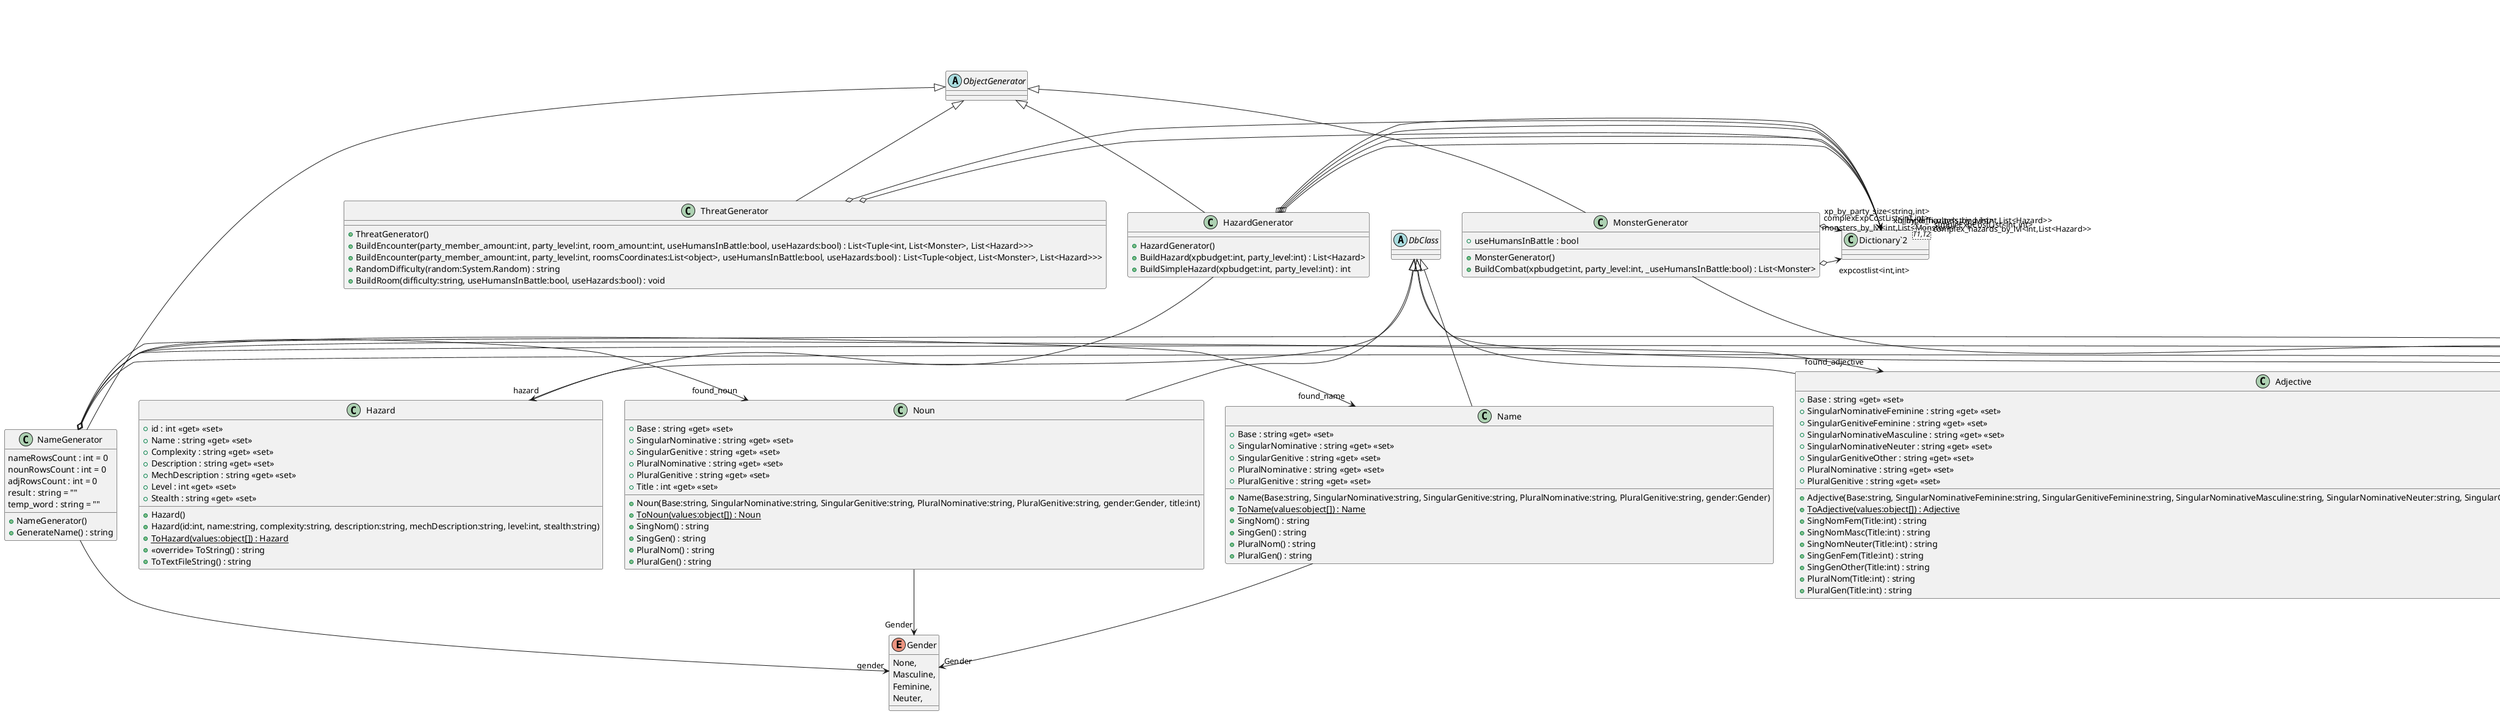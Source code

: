 @startuml
class ButtonInvoke {
    + <<readonly>> customLabel : string
    + <<readonly>> methodName : string
    + <<readonly>> methodParameter : object
    + ButtonInvoke(methodName:string, methodParameter:object, displayIn:DisplayIn, customLabel:string)
}
enum DisplayIn {
    PlayMode,
    EditMode,
    PlayAndEditModes,
}
PropertyAttribute <|-- ButtonInvoke
ButtonInvoke --> "displayIn" DisplayIn
ButtonInvoke +-- DisplayIn
class MoveCamera {
    + panSpeed : float = 20f
    + zoomSpeed : float = 1f
    Update() : void
}
MonoBehaviour <|-- MoveCamera
class TilemapGrid {
    OnEnable() : void
    OnDisable() : void
    + GenerateGrid(dungeonGenerator:DungeonGenerator) : void
    GenerateGrid() : void
}
MonoBehaviour <|-- TilemapGrid
TilemapGrid --> "tilemap" Tilemap
TilemapGrid --> "tilePrefab" TileBase
class CameraBounds {
    Start() : void
    LateUpdate() : void
    ClampCameraPosition() : void
    + SetZoom(newSize:float) : void
}
MonoBehaviour <|-- CameraBounds
CameraBounds --> "mainCamera" Camera
CameraBounds --> "canvasRect" RectTransform
class Adjuster {
    CalculateCameraSize(dungeonGenerator:DungeonGenerator) : float
    OnEnable() : void
    OnDisable() : void
    + AdjustPosition(dungeonGenerator:DungeonGenerator) : void
}
MonoBehaviour <|-- Adjuster
class TabGroup {
    + <<override>> Init() : void
}
InitClass <|-- TabGroup
TabGroup --> "ActiveTabPanel" GameObject
class GenerateButton {
    + OnClick() : void
}
MonoBehaviour <|-- GenerateButton
IButton <|-- GenerateButton
class TabButton {
    + isActive : bool = false
    + OnPointerClick(eventData:PointerEventData) : void
    + OnPointerEnter(eventData:PointerEventData) : void
    + OnPointerExit(eventData:PointerEventData) : void
    + OnReset(color:Color) : void
    + DisablePanel() : void
}
class "Func`2"<T1,T2> {
}
class "Action`1"<T> {
}
MonoBehaviour <|-- TabButton
IPointerEnterHandler <|-- TabButton
IPointerExitHandler <|-- TabButton
IPointerClickHandler <|-- TabButton
TabButton --> "TabPanel" GameObject
TabButton --> "Exit<TabButton,Color>" "Func`2"
TabButton --> "Enter<TabButton,Color>" "Func`2"
TabButton --> "Click<TabButton,Color>" "Func`2"
TabButton --> "ChangeActive<TabButton>" "Action`1"
class NameGenerator {
    nameRowsCount : int = 0
    nounRowsCount : int = 0
    adjRowsCount : int = 0
    result : string = ""
    temp_word : string = ""
    + NameGenerator()
    + GenerateName() : string
}
class "List`1"<T> {
}
ObjectGenerator <|-- NameGenerator
NameGenerator o-> "found_name" Name
NameGenerator o-> "found_noun" Noun
NameGenerator o-> "found_adjective" Adjective
NameGenerator --> "gender" Gender
NameGenerator o-> "names<Name>" "List`1"
NameGenerator o-> "nouns<Noun>" "List`1"
NameGenerator o-> "adjectives<Adjective>" "List`1"
class ThreatGenerator {
    + ThreatGenerator()
    + BuildEncounter(party_member_amount:int, party_level:int, room_amount:int, useHumansInBattle:bool, useHazards:bool) : List<Tuple<int, List<Monster>, List<Hazard>>>
    + BuildEncounter(party_member_amount:int, party_level:int, roomsCoordinates:List<object>, useHumansInBattle:bool, useHazards:bool) : List<Tuple<object, List<Monster>, List<Hazard>>>
    + RandomDifficulty(random:System.Random) : string
    + BuildRoom(difficulty:string, useHumansInBattle:bool, useHazards:bool) : void
}
class "Dictionary`2"<T1,T2> {
}
ObjectGenerator <|-- ThreatGenerator
ThreatGenerator o-> "xb_by_difficulty<string,int>" "Dictionary`2"
ThreatGenerator o-> "xp_by_party_size<string,int>" "Dictionary`2"
class HazardGenerator {
    + HazardGenerator()
    + BuildHazard(xpbudget:int, party_level:int) : List<Hazard>
    + BuildSimpleHazard(xpbudget:int, party_level:int) : int
}
class "Dictionary`2"<T1,T2> {
}
ObjectGenerator <|-- HazardGenerator
HazardGenerator o-> "simpleExpCostList<int,int>" "Dictionary`2"
HazardGenerator o-> "complexExpCostList<int,int>" "Dictionary`2"
HazardGenerator o-> "simple_hazards_by_lvl<int,List<Hazard>>" "Dictionary`2"
HazardGenerator o-> "complex_hazards_by_lvl<int,List<Hazard>>" "Dictionary`2"
HazardGenerator --> "hazard" Hazard
class DBManager {
    {static} dbName : string = "/DungeonGenerator.db"
    + {static} dbLink : string
    + useHumansInBattle : bool = true
    + useHazards : bool = true
    Awake() : void
    InitGenerators() : void
    {static} CheckDB() : bool
    + GenerateRoomsContent(partyMemberAmount:int, partyLevel:int, roomAmount:int, useHumansInBattle:bool, useHazards:bool) : List<Tuple<int, List<Monster>, List<Hazard>>>
    + GenerateRoomsContent(partyMemberAmount:int, partyLevel:int, roomCoordinates:List<object>, useHumansInBattle:bool, useHazards:bool) : List<Tuple<object, List<Monster>, List<Hazard>>>
    + SaveRoomContentsToFile(rooms:List<Tuple<object, List<Monster>, List<Hazard>>>) : void
    generateDungeonName() : String
}
MonoBehaviour <|-- DBManager
class MonsterGenerator {
    + MonsterGenerator()
    + useHumansInBattle : bool
    + BuildCombat(xpbudget:int, party_level:int, _useHumansInBattle:bool) : List<Monster>
}
class "Dictionary`2"<T1,T2> {
}
ObjectGenerator <|-- MonsterGenerator
MonsterGenerator --> "monster" Monster
MonsterGenerator o-> "expcostlist<int,int>" "Dictionary`2"
MonsterGenerator o-> "monsters_by_lvl<int,List<Monster>>" "Dictionary`2"
abstract class ObjectGenerator {
}
class DungeonGenerator {
    + roomCount : int = 10
    + minRoomSeparation : float = 3f
    + {static}  <<event>> OnGeneration : Generation 
    Start() : void
    + RegenerateDungeon() : void
    ClearDungeon() : void
    GenerationRoutine() : void
    PlaceRooms() : void
    SeparateRooms() : void
    ConnectRooms() : void
    CreateRoom(room:Room) : void
    CreateCorridor(roomA:Room, roomB:Room) : void
    CreateCorridorSegment(start:Vector2, end:Vector2) : void
}
MonoBehaviour <|-- DungeonGenerator
DungeonGenerator o-> "minRoomSize" Vector2
DungeonGenerator o-> "maxRoomSize" Vector2
DungeonGenerator o-> "dungeonSize" Vector2
class TilemapEditor {
    + wallTile : RuleTile?
    + isEditingMode : bool = false
    Update() : void
    + ToggleEditingMode() : void
}
MonoBehaviour <|-- TilemapEditor
TilemapEditor --> "tilemap" Tilemap
TilemapEditor --> "floorTile" RuleTile
class Room {
    + Room(position:Vector2, size:Vector2)
    + GetCenter() : Vector2
    + Intersects(other:Room) : bool
}
class Corridor {
    + Corridor(start:Vector2, end:Vector2)
}
Room --> "Position" Vector2
Room --> "Size" Vector2
Corridor --> "Start" Vector2
Corridor --> "End" Vector2
class Name {
    + Base : string <<get>> <<set>>
    + SingularNominative : string <<get>> <<set>>
    + SingularGenitive : string <<get>> <<set>>
    + PluralNominative : string <<get>> <<set>>
    + PluralGenitive : string <<get>> <<set>>
    + Name(Base:string, SingularNominative:string, SingularGenitive:string, PluralNominative:string, PluralGenitive:string, gender:Gender)
    + {static} ToName(values:object[]) : Name
    + SingNom() : string
    + SingGen() : string
    + PluralNom() : string
    + PluralGen() : string
}
DbClass <|-- Name
Name --> "Gender" Gender
class Monster {
    + id : int <<get>> <<set>>
    + Name : string <<get>> <<set>>
    + Description : string <<get>> <<set>>
    + MechDescription : string <<get>> <<set>>
    + Level : int <<get>> <<set>>
    + Monster()
    + Monster(id:int, Name:string, Description:string, MechDescription:string, Level:int)
    + {static} ToMonster(values:object[]) : Monster
    + <<override>> ToString() : string
    + ToTextFileString() : string
}
DbClass <|-- Monster
class Adjective {
    + Base : string <<get>> <<set>>
    + SingularNominativeFeminine : string <<get>> <<set>>
    + SingularGenitiveFeminine : string <<get>> <<set>>
    + SingularNominativeMasculine : string <<get>> <<set>>
    + SingularNominativeNeuter : string <<get>> <<set>>
    + SingularGenitiveOther : string <<get>> <<set>>
    + PluralNominative : string <<get>> <<set>>
    + PluralGenitive : string <<get>> <<set>>
    + Adjective(Base:string, SingularNominativeFeminine:string, SingularGenitiveFeminine:string, SingularNominativeMasculine:string, SingularNominativeNeuter:string, SingularGenitiveOther:string, PluralNominative:string, PluralGenitive:string)
    + {static} ToAdjective(values:object[]) : Adjective
    + SingNomFem(Title:int) : string
    + SingNomMasc(Title:int) : string
    + SingNomNeuter(Title:int) : string
    + SingGenFem(Title:int) : string
    + SingGenOther(Title:int) : string
    + PluralNom(Title:int) : string
    + PluralGen(Title:int) : string
}
DbClass <|-- Adjective
class Hazard {
    + id : int <<get>> <<set>>
    + Name : string <<get>> <<set>>
    + Complexity : string <<get>> <<set>>
    + Description : string <<get>> <<set>>
    + MechDescription : string <<get>> <<set>>
    + Level : int <<get>> <<set>>
    + Stealth : string <<get>> <<set>>
    + Hazard()
    + Hazard(id:int, name:string, complexity:string, description:string, mechDescription:string, level:int, stealth:string)
    + {static} ToHazard(values:object[]) : Hazard
    + <<override>> ToString() : string
    + ToTextFileString() : string
}
DbClass <|-- Hazard
enum Gender {
    None,
    Masculine,
    Feminine,
    Neuter,
}
abstract class DbClass {
}
class Noun {
    + Base : string <<get>> <<set>>
    + SingularNominative : string <<get>> <<set>>
    + SingularGenitive : string <<get>> <<set>>
    + PluralNominative : string <<get>> <<set>>
    + PluralGenitive : string <<get>> <<set>>
    + Title : int <<get>> <<set>>
    + Noun(Base:string, SingularNominative:string, SingularGenitive:string, PluralNominative:string, PluralGenitive:string, gender:Gender, title:int)
    + {static} ToNoun(values:object[]) : Noun
    + SingNom() : string
    + SingGen() : string
    + PluralNom() : string
    + PluralGen() : string
}
DbClass <|-- Noun
Noun --> "Gender" Gender
class EventBus <<static>> {
}
EventBus --> "OnStartGeneration" Action
abstract class InitClass {
    + {abstract} Init() : void
}
MonoBehaviour <|-- InitClass
class Bootstrap {
    Start() : void
}
MonoBehaviour <|-- Bootstrap
class RoomSizeVerificator {
    + Check(value:string) : bool
}
class "IVerificator`1"<T> {
}
"IVerificator`1" "<string>" <|-- RoomSizeVerificator
class MapSizeVerificator {
    + Check(value:string) : bool
}
class "IVerificator`1"<T> {
}
"IVerificator`1" "<string>" <|-- MapSizeVerificator
interface "IVerificator`1"<T> {
    + {abstract} Check(value:T) : bool
}
interface IButton {
    + {abstract} OnClick() : void
}
class CustomInputField {
    + CustomInputField()
    + SetBorderSettings(width:float, radious:float) : void
    + SetMarginSettings(margin:float) : void
    + SetPaddingSettings(padding:float) : void
    + Text : string <<get>> <<set>>
}
class UxmlFactory {
}
class UxmlTraits {
    + <<override>> Init(ve:VisualElement, bag:IUxmlAttributes, cc:CreationContext) : void
}
class "UxmlFactory`2"<T1,T2> {
}
VisualElement <|-- CustomInputField
CustomInputField --> "TextField" TextField
"UxmlFactory`2" "<CustomInputField,UxmlTraits>" <|-- UxmlFactory
UxmlTraits o-> "_description" UxmlStringAttributeDescription
UxmlTraits o-> "_border" UxmlFloatAttributeDescription
UxmlTraits o-> "_radious" UxmlFloatAttributeDescription
UxmlTraits o-> "_margin" UxmlFloatAttributeDescription
UxmlTraits o-> "_padding" UxmlFloatAttributeDescription
UxmlTraits o-> "_colorBackground" UxmlColorAttributeDescription
UxmlTraits o-> "_colorBorder" UxmlColorAttributeDescription
UxmlTraits o-> "_fontSize" UxmlIntAttributeDescription
interface ILink {
    + Link(iDocument:UIDocument) : void
}
abstract class AbstractButton {
    + Link(uIDocument:UIDocument) : void
    + {abstract} Action() : void
}
MonoBehaviour <|-- AbstractButton
ILink <|-- AbstractButton
class TabButtonUIToolkit {
    + <<override>> Action() : void
}
AbstractButton <|-- TabButtonUIToolkit
class TabController {
    + AddTab(element:VisualElement) : void
    + RemoveTab(element:VisualElement) : void
    + ActiveTab(element:VisualElement) : void
}
MonoBehaviour <|-- TabController
class UIToolkitManager {
}
MonoBehaviour <|-- UIToolkitManager
@enduml
